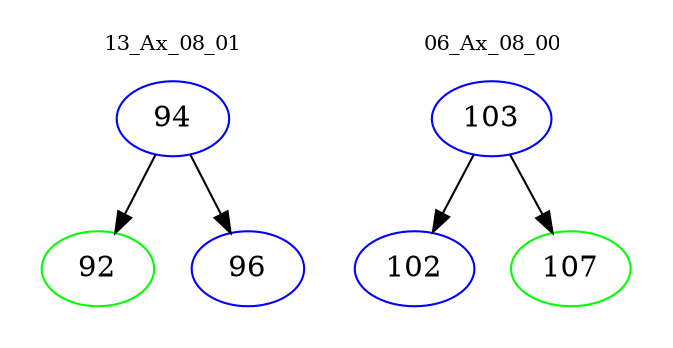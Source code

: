 digraph{
subgraph cluster_0 {
color = white
label = "13_Ax_08_01";
fontsize=10;
T0_94 [label="94", color="blue"]
T0_94 -> T0_92 [color="black"]
T0_92 [label="92", color="green"]
T0_94 -> T0_96 [color="black"]
T0_96 [label="96", color="blue"]
}
subgraph cluster_1 {
color = white
label = "06_Ax_08_00";
fontsize=10;
T1_103 [label="103", color="blue"]
T1_103 -> T1_102 [color="black"]
T1_102 [label="102", color="blue"]
T1_103 -> T1_107 [color="black"]
T1_107 [label="107", color="green"]
}
}
